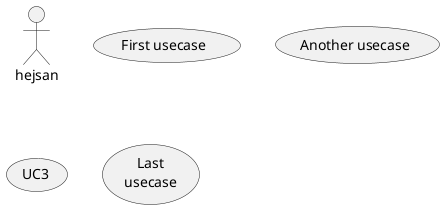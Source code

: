 @startuml

actor hejsan

(First usecase)
(Another usecase) as (UC2)
usecase UC3

usecase (Last\nusecase) as UC4


@enduml
